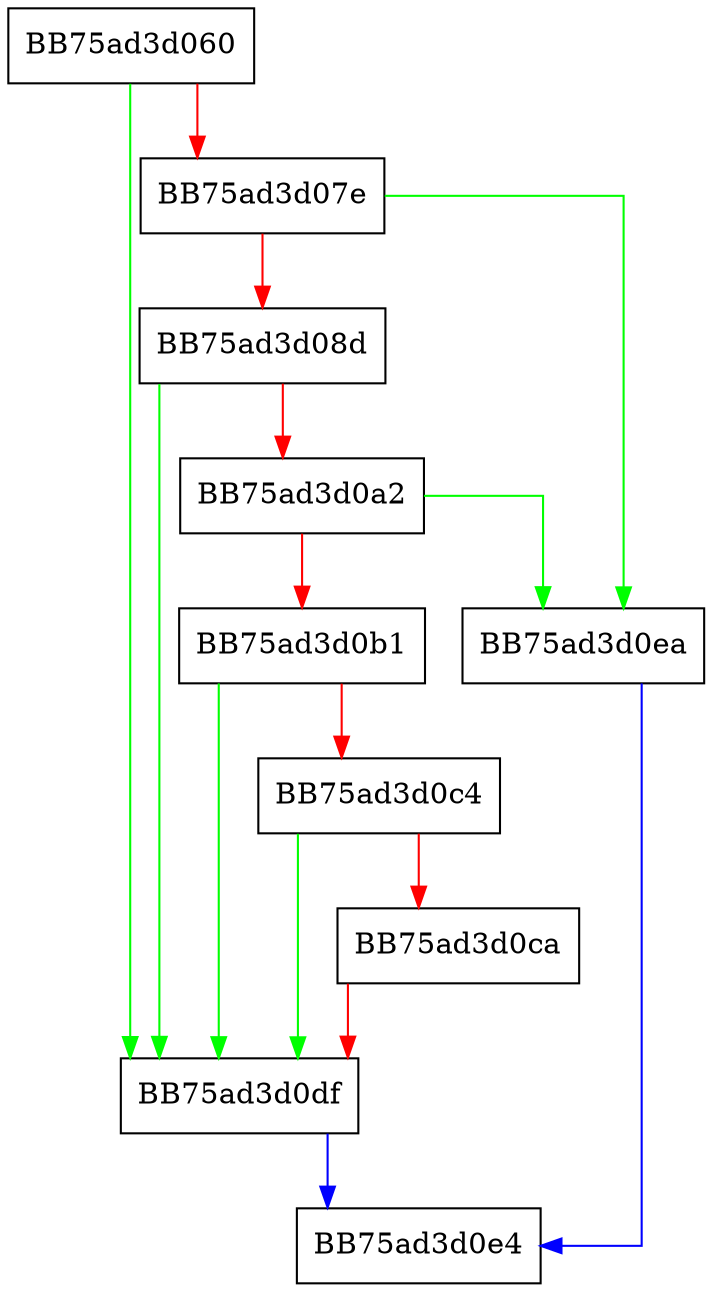 digraph FindObTypeIndexTableEmulation {
  node [shape="box"];
  graph [splines=ortho];
  BB75ad3d060 -> BB75ad3d0df [color="green"];
  BB75ad3d060 -> BB75ad3d07e [color="red"];
  BB75ad3d07e -> BB75ad3d0ea [color="green"];
  BB75ad3d07e -> BB75ad3d08d [color="red"];
  BB75ad3d08d -> BB75ad3d0df [color="green"];
  BB75ad3d08d -> BB75ad3d0a2 [color="red"];
  BB75ad3d0a2 -> BB75ad3d0ea [color="green"];
  BB75ad3d0a2 -> BB75ad3d0b1 [color="red"];
  BB75ad3d0b1 -> BB75ad3d0df [color="green"];
  BB75ad3d0b1 -> BB75ad3d0c4 [color="red"];
  BB75ad3d0c4 -> BB75ad3d0df [color="green"];
  BB75ad3d0c4 -> BB75ad3d0ca [color="red"];
  BB75ad3d0ca -> BB75ad3d0df [color="red"];
  BB75ad3d0df -> BB75ad3d0e4 [color="blue"];
  BB75ad3d0ea -> BB75ad3d0e4 [color="blue"];
}